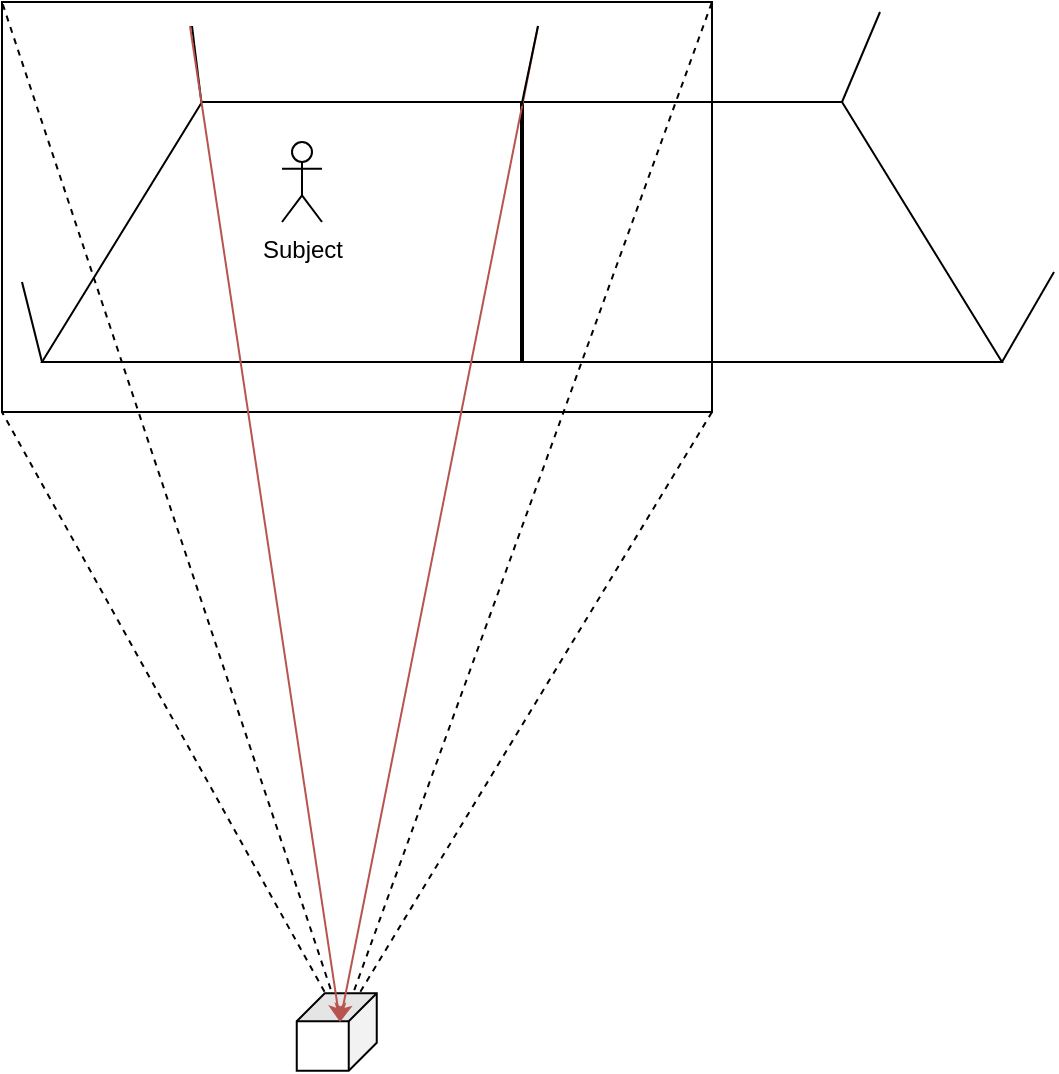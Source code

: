 <mxfile version="15.0.3" type="github">
  <diagram id="imqHqAIE_7iQJh5peh_I" name="Page-1">
    <mxGraphModel dx="1112" dy="742" grid="1" gridSize="3" guides="1" tooltips="1" connect="1" arrows="1" fold="1" page="1" pageScale="1" pageWidth="850" pageHeight="1100" math="0" shadow="0">
      <root>
        <mxCell id="0" />
        <mxCell id="1" parent="0" />
        <mxCell id="7mrcmtbpyO2l2KB8bpA0-2" value="" style="shape=trapezoid;perimeter=trapezoidPerimeter;whiteSpace=wrap;html=1;fixedSize=1;size=80;" vertex="1" parent="1">
          <mxGeometry x="190" y="230" width="480" height="130" as="geometry" />
        </mxCell>
        <mxCell id="7mrcmtbpyO2l2KB8bpA0-17" value="" style="rounded=0;whiteSpace=wrap;html=1;fillColor=none;" vertex="1" parent="1">
          <mxGeometry x="170" y="180" width="355" height="205" as="geometry" />
        </mxCell>
        <mxCell id="7mrcmtbpyO2l2KB8bpA0-3" value="" style="line;strokeWidth=2;direction=south;html=1;" vertex="1" parent="1">
          <mxGeometry x="425" y="230" width="10" height="130" as="geometry" />
        </mxCell>
        <mxCell id="7mrcmtbpyO2l2KB8bpA0-6" value="" style="endArrow=none;html=1;exitX=0.166;exitY=0;exitDx=0;exitDy=0;exitPerimeter=0;" edge="1" parent="1" source="7mrcmtbpyO2l2KB8bpA0-2">
          <mxGeometry width="50" height="50" relative="1" as="geometry">
            <mxPoint x="400" y="410" as="sourcePoint" />
            <mxPoint x="265" y="192" as="targetPoint" />
          </mxGeometry>
        </mxCell>
        <mxCell id="7mrcmtbpyO2l2KB8bpA0-8" value="" style="endArrow=none;html=1;exitX=0.166;exitY=0;exitDx=0;exitDy=0;exitPerimeter=0;" edge="1" parent="1">
          <mxGeometry width="50" height="50" relative="1" as="geometry">
            <mxPoint x="590" y="230" as="sourcePoint" />
            <mxPoint x="609" y="185" as="targetPoint" />
          </mxGeometry>
        </mxCell>
        <mxCell id="7mrcmtbpyO2l2KB8bpA0-9" value="" style="endArrow=none;html=1;exitX=0.166;exitY=0;exitDx=0;exitDy=0;exitPerimeter=0;" edge="1" parent="1">
          <mxGeometry width="50" height="50" relative="1" as="geometry">
            <mxPoint x="190.0" y="360" as="sourcePoint" />
            <mxPoint x="180" y="320" as="targetPoint" />
          </mxGeometry>
        </mxCell>
        <mxCell id="7mrcmtbpyO2l2KB8bpA0-10" value="" style="endArrow=none;html=1;exitX=0.166;exitY=0;exitDx=0;exitDy=0;exitPerimeter=0;" edge="1" parent="1">
          <mxGeometry width="50" height="50" relative="1" as="geometry">
            <mxPoint x="670" y="360" as="sourcePoint" />
            <mxPoint x="696" y="315" as="targetPoint" />
          </mxGeometry>
        </mxCell>
        <mxCell id="7mrcmtbpyO2l2KB8bpA0-11" value="Subject" style="shape=umlActor;verticalLabelPosition=bottom;verticalAlign=top;html=1;outlineConnect=0;" vertex="1" parent="1">
          <mxGeometry x="310" y="250" width="20" height="40" as="geometry" />
        </mxCell>
        <mxCell id="7mrcmtbpyO2l2KB8bpA0-21" value="" style="endArrow=none;dashed=1;html=1;entryX=0;entryY=0;entryDx=0;entryDy=0;exitX=0;exitY=0;exitDx=0;exitDy=0;exitPerimeter=0;" edge="1" parent="1" target="7mrcmtbpyO2l2KB8bpA0-17">
          <mxGeometry width="50" height="50" relative="1" as="geometry">
            <mxPoint x="340.005" y="690.625" as="sourcePoint" />
            <mxPoint x="490" y="360" as="targetPoint" />
          </mxGeometry>
        </mxCell>
        <mxCell id="7mrcmtbpyO2l2KB8bpA0-22" value="" style="endArrow=none;dashed=1;html=1;entryX=0;entryY=1;entryDx=0;entryDy=0;exitX=0;exitY=0;exitDx=0;exitDy=0;exitPerimeter=0;" edge="1" parent="1" target="7mrcmtbpyO2l2KB8bpA0-17">
          <mxGeometry width="50" height="50" relative="1" as="geometry">
            <mxPoint x="340.005" y="690.625" as="sourcePoint" />
            <mxPoint x="180.0" y="190" as="targetPoint" />
          </mxGeometry>
        </mxCell>
        <mxCell id="7mrcmtbpyO2l2KB8bpA0-23" value="" style="endArrow=none;dashed=1;html=1;entryX=1;entryY=0;entryDx=0;entryDy=0;" edge="1" parent="1" target="7mrcmtbpyO2l2KB8bpA0-17">
          <mxGeometry width="50" height="50" relative="1" as="geometry">
            <mxPoint x="340" y="691" as="sourcePoint" />
            <mxPoint x="190.0" y="200" as="targetPoint" />
          </mxGeometry>
        </mxCell>
        <mxCell id="7mrcmtbpyO2l2KB8bpA0-24" value="" style="endArrow=none;dashed=1;html=1;exitX=1;exitY=1;exitDx=0;exitDy=0;" edge="1" parent="1" source="7mrcmtbpyO2l2KB8bpA0-17">
          <mxGeometry width="50" height="50" relative="1" as="geometry">
            <mxPoint x="237.135" y="531.255" as="sourcePoint" />
            <mxPoint x="340" y="690" as="targetPoint" />
          </mxGeometry>
        </mxCell>
        <mxCell id="7mrcmtbpyO2l2KB8bpA0-25" value="" style="shape=cube;whiteSpace=wrap;html=1;boundedLbl=1;backgroundOutline=1;darkOpacity=0.05;darkOpacity2=0.1;rotation=90;size=14;" vertex="1" parent="1">
          <mxGeometry x="318" y="675" width="38.75" height="40" as="geometry" />
        </mxCell>
        <mxCell id="7mrcmtbpyO2l2KB8bpA0-26" value="" style="endArrow=classic;html=1;fillColor=#f8cecc;strokeColor=#b85450;" edge="1" parent="1">
          <mxGeometry width="50" height="50" relative="1" as="geometry">
            <mxPoint x="438" y="192" as="sourcePoint" />
            <mxPoint x="339" y="690" as="targetPoint" />
          </mxGeometry>
        </mxCell>
        <mxCell id="7mrcmtbpyO2l2KB8bpA0-27" value="" style="endArrow=none;html=1;exitX=0.166;exitY=0;exitDx=0;exitDy=0;exitPerimeter=0;" edge="1" parent="1">
          <mxGeometry width="50" height="50" relative="1" as="geometry">
            <mxPoint x="429.68" y="232" as="sourcePoint" />
            <mxPoint x="438" y="192" as="targetPoint" />
          </mxGeometry>
        </mxCell>
        <mxCell id="7mrcmtbpyO2l2KB8bpA0-28" value="" style="endArrow=classic;html=1;fillColor=#f8cecc;strokeColor=#b85450;" edge="1" parent="1">
          <mxGeometry width="50" height="50" relative="1" as="geometry">
            <mxPoint x="264" y="192" as="sourcePoint" />
            <mxPoint x="339" y="690" as="targetPoint" />
          </mxGeometry>
        </mxCell>
      </root>
    </mxGraphModel>
  </diagram>
</mxfile>
